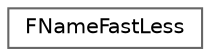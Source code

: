 digraph "Graphical Class Hierarchy"
{
 // INTERACTIVE_SVG=YES
 // LATEX_PDF_SIZE
  bgcolor="transparent";
  edge [fontname=Helvetica,fontsize=10,labelfontname=Helvetica,labelfontsize=10];
  node [fontname=Helvetica,fontsize=10,shape=box,height=0.2,width=0.4];
  rankdir="LR";
  Node0 [id="Node000000",label="FNameFastLess",height=0.2,width=0.4,color="grey40", fillcolor="white", style="filled",URL="$dd/d1d/structFNameFastLess.html",tooltip="Fast non-alphabetical order that is only stable during this process' lifetime."];
}
